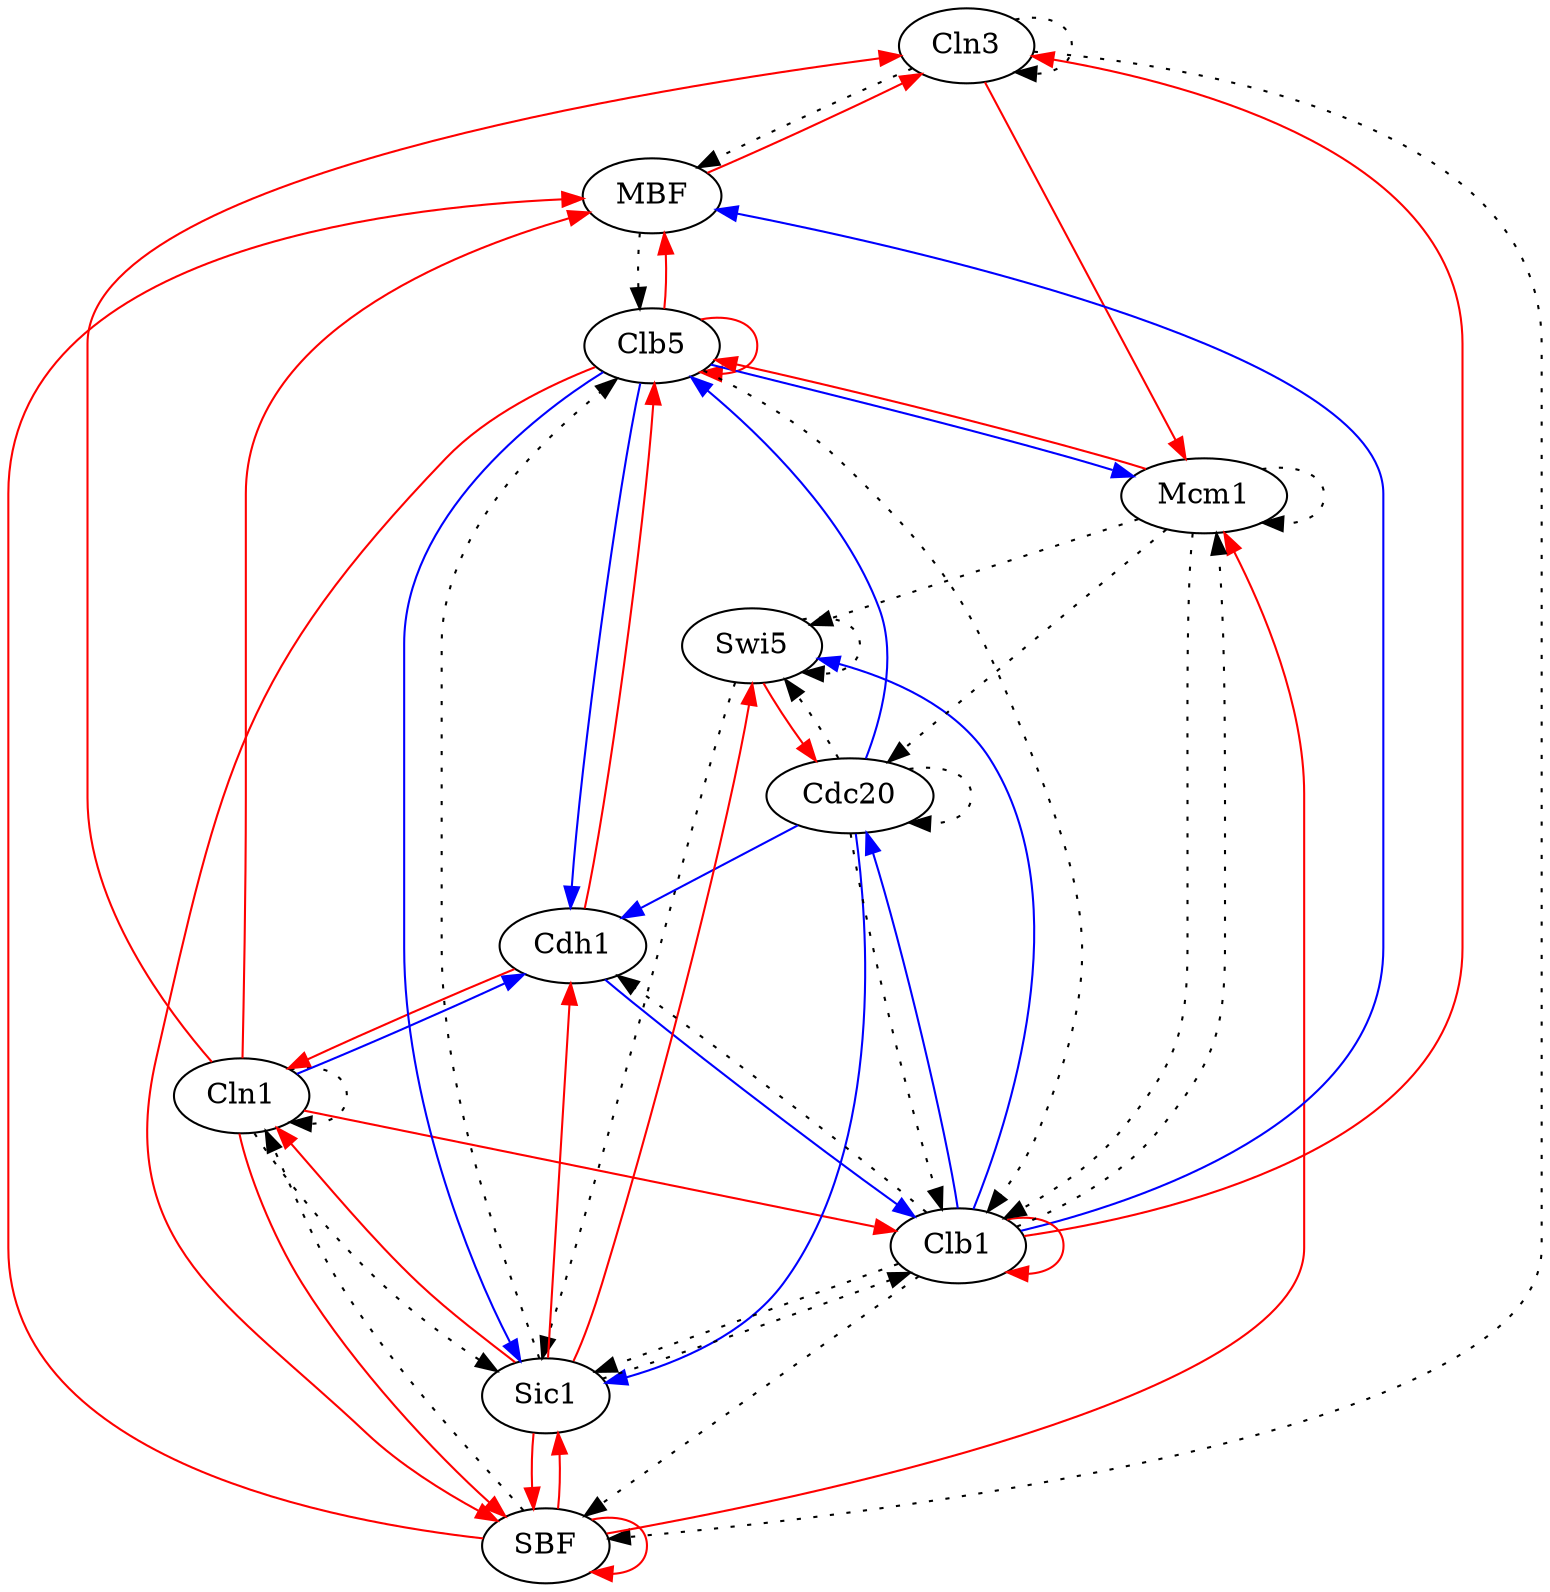// Grafos-Spellman11
digraph {
	YAL040C [label=Cln3]
	YDL056W [label=MBF]
	YER111C [label=SBF]
	YMR199W [label=Cln1]
	YGL003C [label=Cdh1]
	YDR146C [label=Swi5]
	YGL116W [label=Cdc20]
	YPR120C [label=Clb5]
	YLR079W [label=Sic1]
	YGR108W [label=Clb1]
	YMR043W [label=Mcm1]
	YAL040C -> YAL040C [style=dotted]
	YAL040C -> YDL056W [style=dotted]
	YAL040C -> YER111C [style=dotted]
	YAL040C -> YMR043W [color=red]
	YDL056W -> YAL040C [color=red]
	YDL056W -> YPR120C [style=dotted]
	YER111C -> YDL056W [color=red]
	YER111C -> YER111C [color=red]
	YER111C -> YMR199W [style=dotted]
	YER111C -> YLR079W [color=red]
	YER111C -> YMR043W [color=red]
	YMR199W -> YAL040C [color=red]
	YMR199W -> YDL056W [color=red]
	YMR199W -> YER111C [color=red]
	YMR199W -> YMR199W [style=dotted]
	YMR199W -> YGL003C [color=blue]
	YMR199W -> YLR079W [style=dotted]
	YMR199W -> YGR108W [color=red]
	YGL003C -> YMR199W [color=red]
	YGL003C -> YPR120C [color=red]
	YGL003C -> YGR108W [color=blue]
	YDR146C -> YDR146C [style=dotted]
	YDR146C -> YGL116W [color=red]
	YDR146C -> YLR079W [style=dotted]
	YGL116W -> YGL003C [color=blue]
	YGL116W -> YDR146C [style=dotted]
	YGL116W -> YGL116W [style=dotted]
	YGL116W -> YPR120C [color=blue]
	YGL116W -> YLR079W [color=blue]
	YGL116W -> YGR108W [style=dotted]
	YPR120C -> YDL056W [color=red]
	YPR120C -> YER111C [color=red]
	YPR120C -> YGL003C [color=blue]
	YPR120C -> YPR120C [color=red]
	YPR120C -> YLR079W [color=blue]
	YPR120C -> YGR108W [style=dotted]
	YPR120C -> YMR043W [color=blue]
	YLR079W -> YER111C [color=red]
	YLR079W -> YMR199W [color=red]
	YLR079W -> YGL003C [color=red]
	YLR079W -> YDR146C [color=red]
	YLR079W -> YPR120C [style=dotted]
	YLR079W -> YGR108W [style=dotted]
	YGR108W -> YAL040C [color=red]
	YGR108W -> YDL056W [color=blue]
	YGR108W -> YER111C [style=dotted]
	YGR108W -> YGL003C [style=dotted]
	YGR108W -> YDR146C [color=blue]
	YGR108W -> YGL116W [color=blue]
	YGR108W -> YLR079W [style=dotted]
	YGR108W -> YGR108W [color=red]
	YGR108W -> YMR043W [style=dotted]
	YMR043W -> YDR146C [style=dotted]
	YMR043W -> YGL116W [style=dotted]
	YMR043W -> YPR120C [color=red]
	YMR043W -> YGR108W [style=dotted]
	YMR043W -> YMR043W [style=dotted]
}
